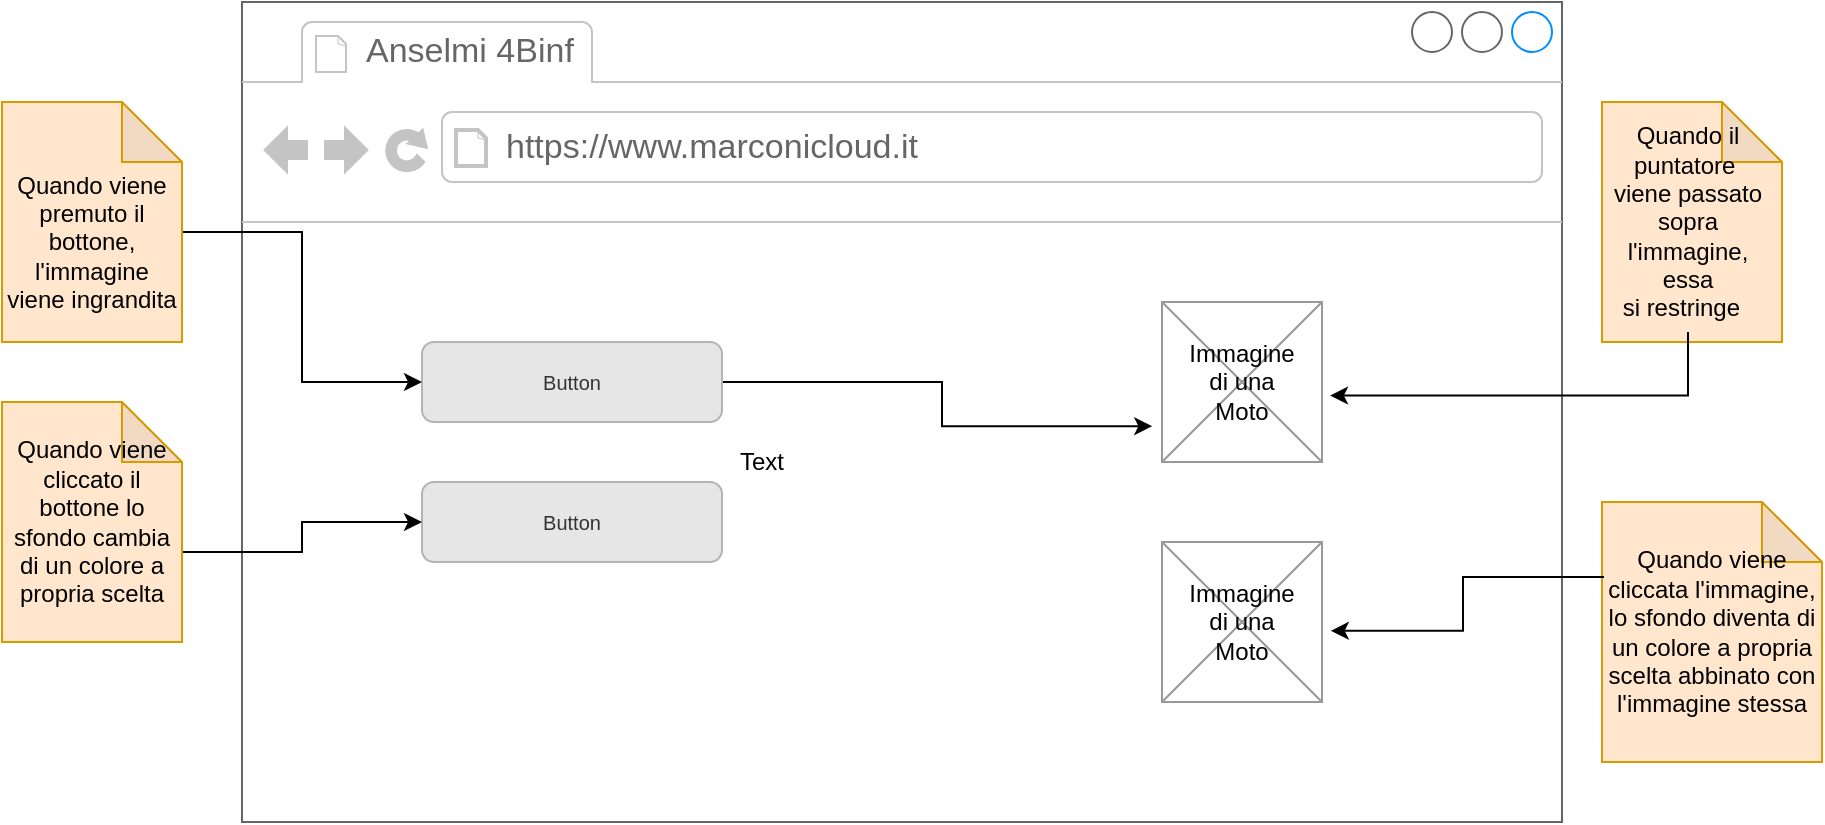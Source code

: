 <mxfile version="14.4.2" type="github">
  <diagram id="6oG2rA0FdBYTYJQEiNRq" name="Page-1">
    <mxGraphModel dx="1707" dy="503" grid="1" gridSize="10" guides="1" tooltips="1" connect="1" arrows="1" fold="1" page="1" pageScale="1" pageWidth="827" pageHeight="1169" math="0" shadow="0">
      <root>
        <mxCell id="0" />
        <mxCell id="1" parent="0" />
        <mxCell id="BauD2fwMcMvfJoYQSg5D-1" value="" style="strokeWidth=1;shadow=0;dashed=0;align=center;html=1;shape=mxgraph.mockup.containers.browserWindow;rSize=0;strokeColor=#666666;strokeColor2=#008cff;strokeColor3=#c4c4c4;mainText=,;recursiveResize=0;" parent="1" vertex="1">
          <mxGeometry x="100" y="120" width="660" height="410" as="geometry" />
        </mxCell>
        <mxCell id="BauD2fwMcMvfJoYQSg5D-2" value="Anselmi 4Binf" style="strokeWidth=1;shadow=0;dashed=0;align=center;html=1;shape=mxgraph.mockup.containers.anchor;fontSize=17;fontColor=#666666;align=left;" parent="BauD2fwMcMvfJoYQSg5D-1" vertex="1">
          <mxGeometry x="60" y="12" width="110" height="26" as="geometry" />
        </mxCell>
        <mxCell id="BauD2fwMcMvfJoYQSg5D-3" value="https://www.marconicloud.it" style="strokeWidth=1;shadow=0;dashed=0;align=center;html=1;shape=mxgraph.mockup.containers.anchor;rSize=0;fontSize=17;fontColor=#666666;align=left;" parent="BauD2fwMcMvfJoYQSg5D-1" vertex="1">
          <mxGeometry x="130" y="60" width="250" height="26" as="geometry" />
        </mxCell>
        <mxCell id="BauD2fwMcMvfJoYQSg5D-37" style="edgeStyle=orthogonalEdgeStyle;rounded=0;orthogonalLoop=1;jettySize=auto;html=1;exitX=1;exitY=0.5;exitDx=0;exitDy=0;entryX=-0.061;entryY=0.776;entryDx=0;entryDy=0;entryPerimeter=0;" parent="BauD2fwMcMvfJoYQSg5D-1" source="BauD2fwMcMvfJoYQSg5D-10" target="BauD2fwMcMvfJoYQSg5D-32" edge="1">
          <mxGeometry relative="1" as="geometry" />
        </mxCell>
        <mxCell id="BauD2fwMcMvfJoYQSg5D-10" value="Button&lt;br&gt;" style="rounded=1;html=1;shadow=0;dashed=0;whiteSpace=wrap;fontSize=10;fillColor=#E6E6E6;align=center;strokeColor=#B3B3B3;fontColor=#333333;" parent="BauD2fwMcMvfJoYQSg5D-1" vertex="1">
          <mxGeometry x="90" y="170" width="150" height="40" as="geometry" />
        </mxCell>
        <mxCell id="BauD2fwMcMvfJoYQSg5D-21" value="Button&lt;br&gt;" style="rounded=1;html=1;shadow=0;dashed=0;whiteSpace=wrap;fontSize=10;fillColor=#E6E6E6;align=center;strokeColor=#B3B3B3;fontColor=#333333;" parent="BauD2fwMcMvfJoYQSg5D-1" vertex="1">
          <mxGeometry x="90" y="240" width="150" height="40" as="geometry" />
        </mxCell>
        <mxCell id="BauD2fwMcMvfJoYQSg5D-32" value="" style="verticalLabelPosition=bottom;shadow=0;dashed=0;align=center;html=1;verticalAlign=top;strokeWidth=1;shape=mxgraph.mockup.graphics.simpleIcon;strokeColor=#999999;" parent="BauD2fwMcMvfJoYQSg5D-1" vertex="1">
          <mxGeometry x="460" y="150" width="80" height="80" as="geometry" />
        </mxCell>
        <mxCell id="BauD2fwMcMvfJoYQSg5D-34" value="" style="verticalLabelPosition=bottom;shadow=0;dashed=0;align=center;html=1;verticalAlign=top;strokeWidth=1;shape=mxgraph.mockup.graphics.simpleIcon;strokeColor=#999999;" parent="BauD2fwMcMvfJoYQSg5D-1" vertex="1">
          <mxGeometry x="460" y="270" width="80" height="80" as="geometry" />
        </mxCell>
        <mxCell id="pb7L9quPF_kdo1fASk10-2" value="Immagine di una Moto" style="text;html=1;strokeColor=none;fillColor=none;align=center;verticalAlign=middle;whiteSpace=wrap;rounded=0;" vertex="1" parent="BauD2fwMcMvfJoYQSg5D-1">
          <mxGeometry x="480" y="180" width="40" height="20" as="geometry" />
        </mxCell>
        <mxCell id="pb7L9quPF_kdo1fASk10-3" value="Immagine di una Moto" style="text;html=1;strokeColor=none;fillColor=none;align=center;verticalAlign=middle;whiteSpace=wrap;rounded=0;" vertex="1" parent="BauD2fwMcMvfJoYQSg5D-1">
          <mxGeometry x="480" y="300" width="40" height="20" as="geometry" />
        </mxCell>
        <mxCell id="BauD2fwMcMvfJoYQSg5D-15" style="edgeStyle=orthogonalEdgeStyle;rounded=0;orthogonalLoop=1;jettySize=auto;html=1;exitX=0;exitY=0;exitDx=80;exitDy=65;exitPerimeter=0;" parent="1" source="BauD2fwMcMvfJoYQSg5D-13" target="BauD2fwMcMvfJoYQSg5D-10" edge="1">
          <mxGeometry relative="1" as="geometry" />
        </mxCell>
        <mxCell id="BauD2fwMcMvfJoYQSg5D-13" value="" style="shape=note;whiteSpace=wrap;html=1;backgroundOutline=1;darkOpacity=0.05;fillColor=#ffe6cc;strokeColor=#d79b00;" parent="1" vertex="1">
          <mxGeometry x="-20" y="170" width="90" height="120" as="geometry" />
        </mxCell>
        <mxCell id="BauD2fwMcMvfJoYQSg5D-16" value="Quando viene premuto il bottone, l&#39;immagine viene ingrandita&lt;br&gt;" style="text;html=1;strokeColor=none;fillColor=none;align=center;verticalAlign=middle;whiteSpace=wrap;rounded=0;" parent="1" vertex="1">
          <mxGeometry x="-20" y="202.5" width="90" height="75" as="geometry" />
        </mxCell>
        <mxCell id="BauD2fwMcMvfJoYQSg5D-14" value="" style="shape=note;whiteSpace=wrap;html=1;backgroundOutline=1;darkOpacity=0.05;fillColor=#ffe6cc;strokeColor=#d79b00;" parent="1" vertex="1">
          <mxGeometry x="780" y="170" width="90" height="120" as="geometry" />
        </mxCell>
        <mxCell id="BauD2fwMcMvfJoYQSg5D-33" style="edgeStyle=orthogonalEdgeStyle;rounded=0;orthogonalLoop=1;jettySize=auto;html=1;exitX=0.5;exitY=1;exitDx=0;exitDy=0;entryX=1.05;entryY=0.585;entryDx=0;entryDy=0;entryPerimeter=0;" parent="1" source="BauD2fwMcMvfJoYQSg5D-20" target="BauD2fwMcMvfJoYQSg5D-32" edge="1">
          <mxGeometry relative="1" as="geometry" />
        </mxCell>
        <mxCell id="BauD2fwMcMvfJoYQSg5D-20" value="Quando il puntatore&amp;nbsp; viene passato sopra l&#39;immagine, essa&lt;br&gt;si restringe&amp;nbsp;&amp;nbsp;" style="text;html=1;strokeColor=none;fillColor=none;align=center;verticalAlign=middle;whiteSpace=wrap;rounded=0;" parent="1" vertex="1">
          <mxGeometry x="780" y="175" width="86" height="110" as="geometry" />
        </mxCell>
        <mxCell id="BauD2fwMcMvfJoYQSg5D-23" style="edgeStyle=orthogonalEdgeStyle;rounded=0;orthogonalLoop=1;jettySize=auto;html=1;exitX=0;exitY=0;exitDx=90;exitDy=75;exitPerimeter=0;" parent="1" source="BauD2fwMcMvfJoYQSg5D-22" target="BauD2fwMcMvfJoYQSg5D-21" edge="1">
          <mxGeometry relative="1" as="geometry" />
        </mxCell>
        <mxCell id="BauD2fwMcMvfJoYQSg5D-22" value="" style="shape=note;whiteSpace=wrap;html=1;backgroundOutline=1;darkOpacity=0.05;fillColor=#ffe6cc;strokeColor=#d79b00;" parent="1" vertex="1">
          <mxGeometry x="-20" y="320" width="90" height="120" as="geometry" />
        </mxCell>
        <mxCell id="BauD2fwMcMvfJoYQSg5D-24" value="Quando viene cliccato il bottone lo sfondo cambia di un colore a propria scelta" style="text;html=1;strokeColor=none;fillColor=none;align=center;verticalAlign=middle;whiteSpace=wrap;rounded=0;" parent="1" vertex="1">
          <mxGeometry x="-20" y="320" width="90" height="120" as="geometry" />
        </mxCell>
        <mxCell id="BauD2fwMcMvfJoYQSg5D-29" value="" style="shape=note;whiteSpace=wrap;html=1;backgroundOutline=1;darkOpacity=0.05;fillColor=#ffe6cc;strokeColor=#d79b00;" parent="1" vertex="1">
          <mxGeometry x="780" y="370" width="110" height="130" as="geometry" />
        </mxCell>
        <mxCell id="BauD2fwMcMvfJoYQSg5D-36" style="edgeStyle=orthogonalEdgeStyle;rounded=0;orthogonalLoop=1;jettySize=auto;html=1;exitX=0;exitY=0.25;exitDx=0;exitDy=0;entryX=1.055;entryY=0.555;entryDx=0;entryDy=0;entryPerimeter=0;" parent="1" source="BauD2fwMcMvfJoYQSg5D-31" target="BauD2fwMcMvfJoYQSg5D-34" edge="1">
          <mxGeometry relative="1" as="geometry" />
        </mxCell>
        <mxCell id="BauD2fwMcMvfJoYQSg5D-31" value="Quando viene cliccata l&#39;immagine, lo sfondo diventa di un colore a propria scelta abbinato con l&#39;immagine stessa" style="text;html=1;strokeColor=none;fillColor=none;align=center;verticalAlign=middle;whiteSpace=wrap;rounded=0;" parent="1" vertex="1">
          <mxGeometry x="781" y="380" width="108" height="110" as="geometry" />
        </mxCell>
        <mxCell id="pb7L9quPF_kdo1fASk10-1" value="Text" style="text;html=1;strokeColor=none;fillColor=none;align=center;verticalAlign=middle;whiteSpace=wrap;rounded=0;" vertex="1" parent="1">
          <mxGeometry x="340" y="340" width="40" height="20" as="geometry" />
        </mxCell>
      </root>
    </mxGraphModel>
  </diagram>
</mxfile>
